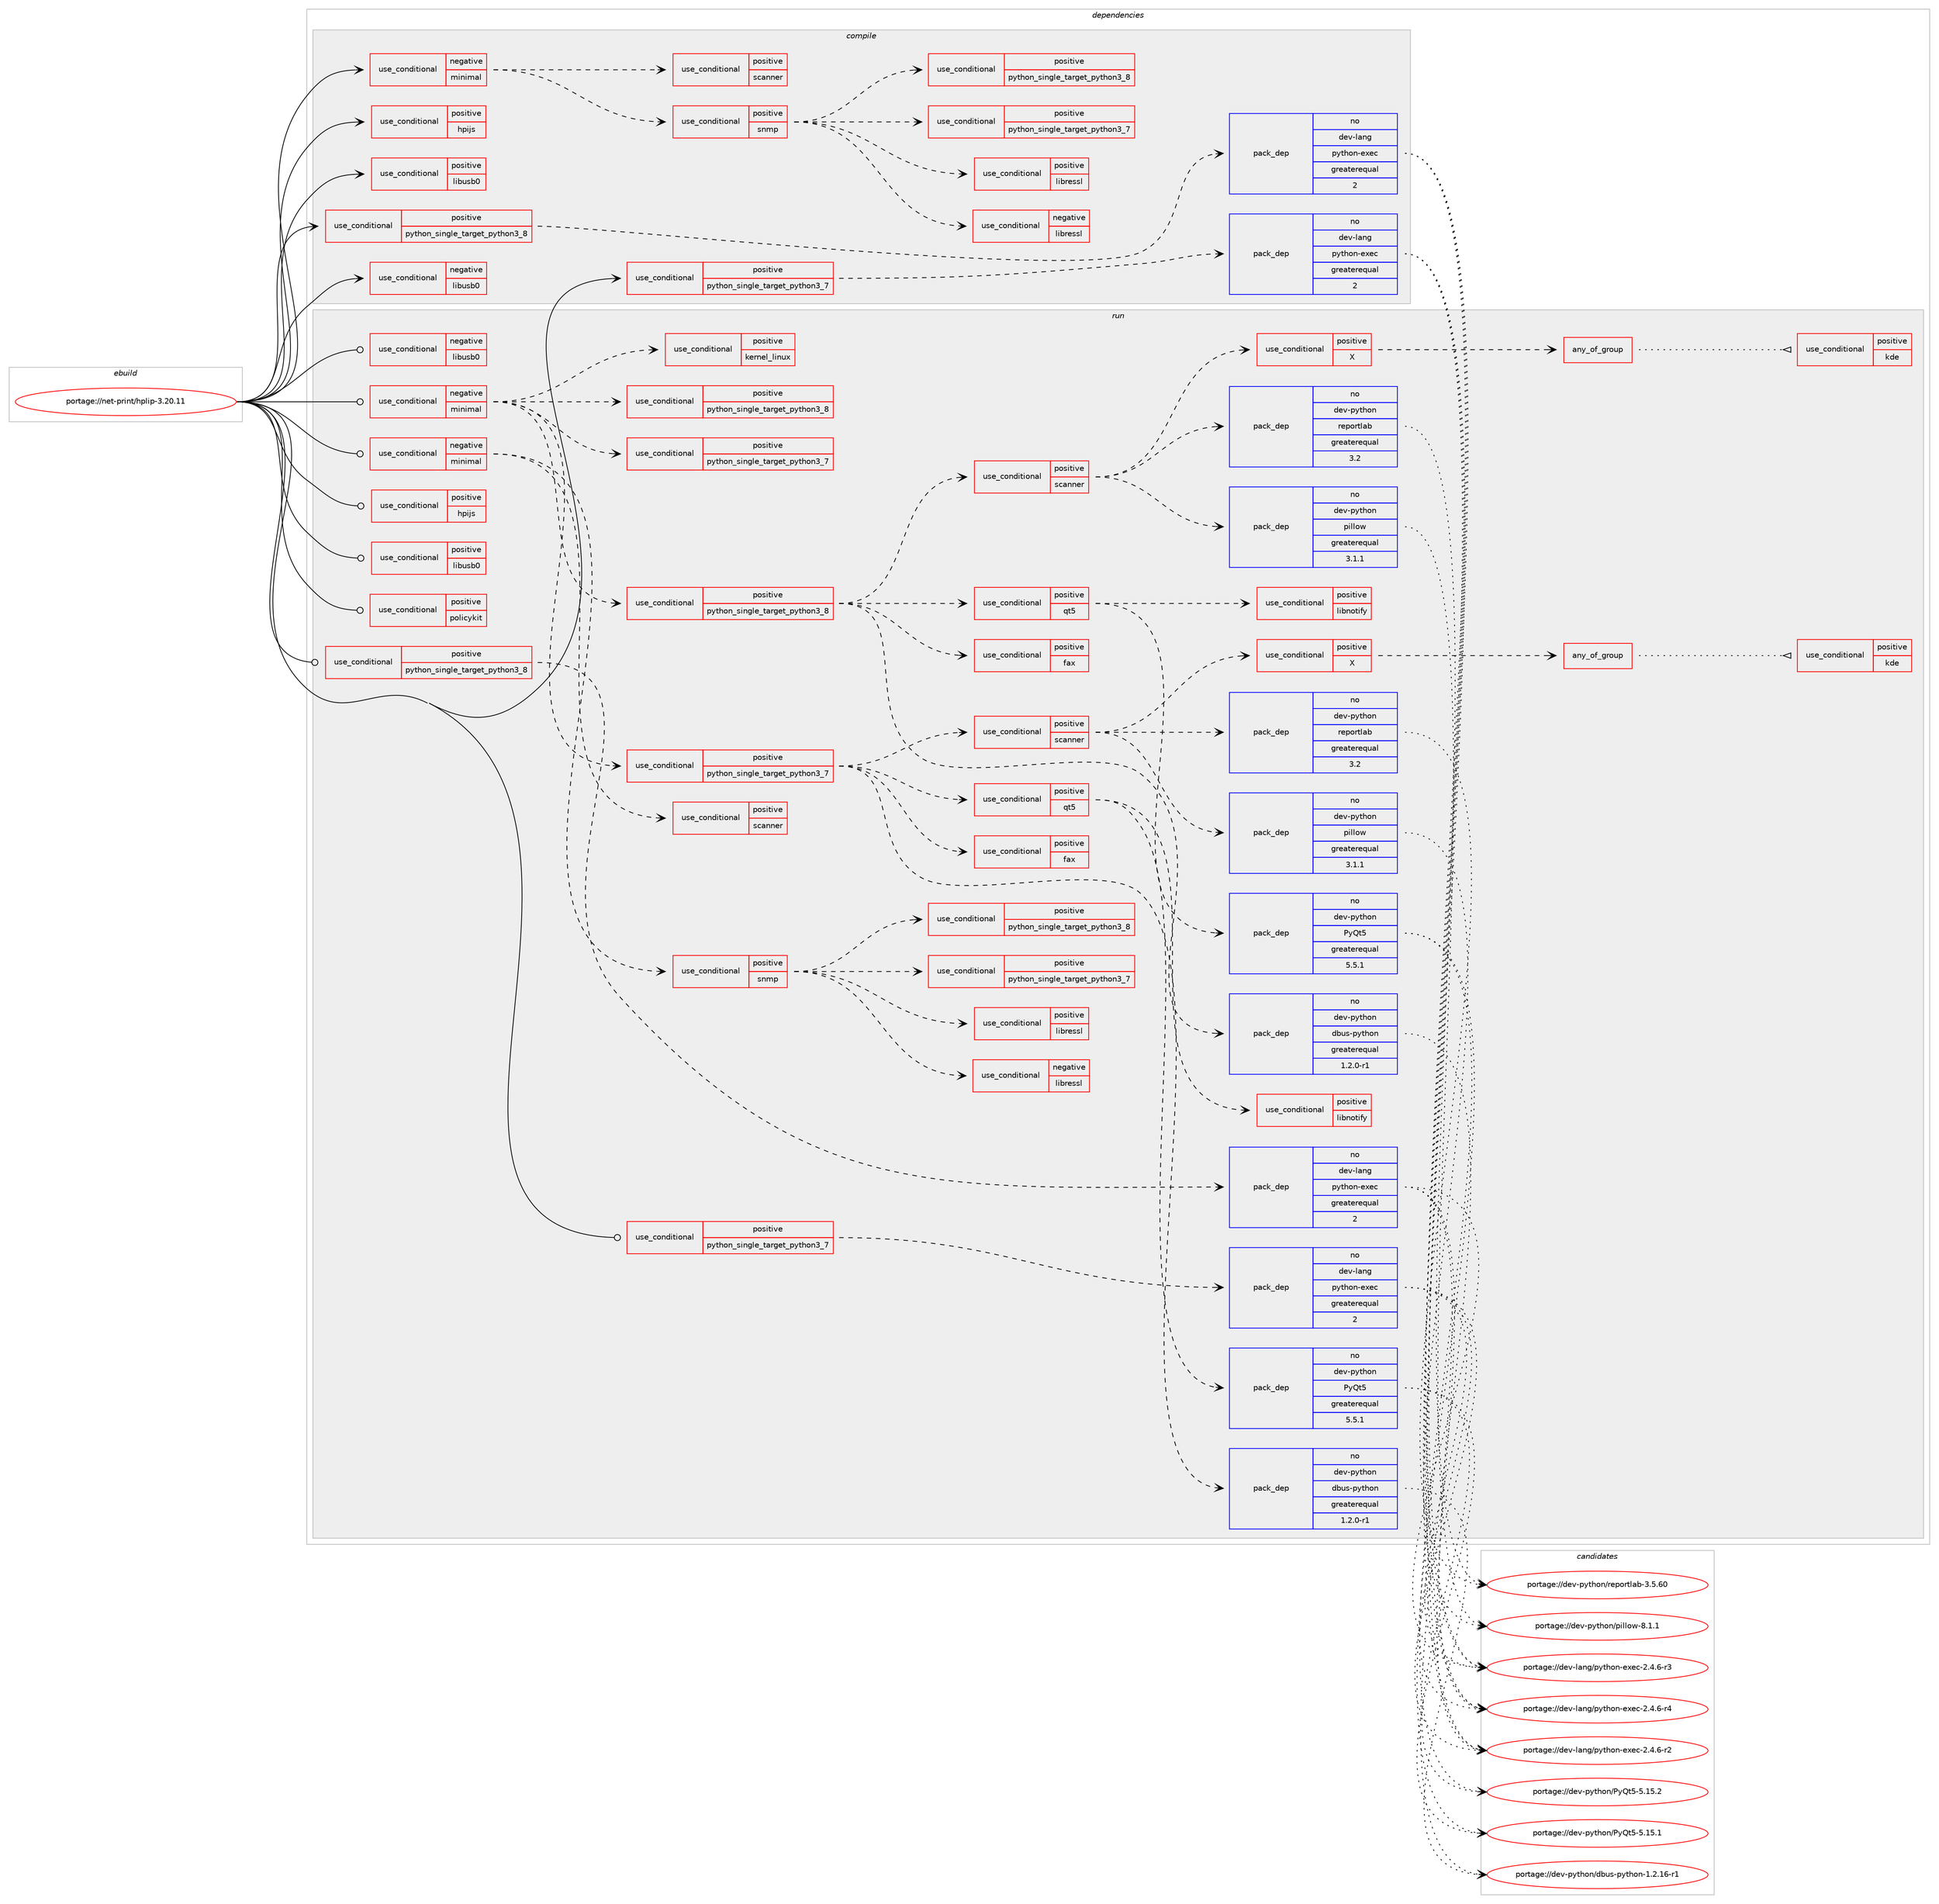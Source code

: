 digraph prolog {

# *************
# Graph options
# *************

newrank=true;
concentrate=true;
compound=true;
graph [rankdir=LR,fontname=Helvetica,fontsize=10,ranksep=1.5];#, ranksep=2.5, nodesep=0.2];
edge  [arrowhead=vee];
node  [fontname=Helvetica,fontsize=10];

# **********
# The ebuild
# **********

subgraph cluster_leftcol {
color=gray;
rank=same;
label=<<i>ebuild</i>>;
id [label="portage://net-print/hplip-3.20.11", color=red, width=4, href="../net-print/hplip-3.20.11.svg"];
}

# ****************
# The dependencies
# ****************

subgraph cluster_midcol {
color=gray;
label=<<i>dependencies</i>>;
subgraph cluster_compile {
fillcolor="#eeeeee";
style=filled;
label=<<i>compile</i>>;
subgraph cond1228 {
dependency1763 [label=<<TABLE BORDER="0" CELLBORDER="1" CELLSPACING="0" CELLPADDING="4"><TR><TD ROWSPAN="3" CELLPADDING="10">use_conditional</TD></TR><TR><TD>negative</TD></TR><TR><TD>libusb0</TD></TR></TABLE>>, shape=none, color=red];
# *** BEGIN UNKNOWN DEPENDENCY TYPE (TODO) ***
# dependency1763 -> package_dependency(portage://net-print/hplip-3.20.11,install,no,virtual,libusb,none,[,,],[slot(1)],[])
# *** END UNKNOWN DEPENDENCY TYPE (TODO) ***

}
id:e -> dependency1763:w [weight=20,style="solid",arrowhead="vee"];
subgraph cond1229 {
dependency1764 [label=<<TABLE BORDER="0" CELLBORDER="1" CELLSPACING="0" CELLPADDING="4"><TR><TD ROWSPAN="3" CELLPADDING="10">use_conditional</TD></TR><TR><TD>negative</TD></TR><TR><TD>minimal</TD></TR></TABLE>>, shape=none, color=red];
subgraph cond1230 {
dependency1765 [label=<<TABLE BORDER="0" CELLBORDER="1" CELLSPACING="0" CELLPADDING="4"><TR><TD ROWSPAN="3" CELLPADDING="10">use_conditional</TD></TR><TR><TD>positive</TD></TR><TR><TD>scanner</TD></TR></TABLE>>, shape=none, color=red];
# *** BEGIN UNKNOWN DEPENDENCY TYPE (TODO) ***
# dependency1765 -> package_dependency(portage://net-print/hplip-3.20.11,install,no,media-gfx,sane-backends,none,[,,],[],[])
# *** END UNKNOWN DEPENDENCY TYPE (TODO) ***

}
dependency1764:e -> dependency1765:w [weight=20,style="dashed",arrowhead="vee"];
subgraph cond1231 {
dependency1766 [label=<<TABLE BORDER="0" CELLBORDER="1" CELLSPACING="0" CELLPADDING="4"><TR><TD ROWSPAN="3" CELLPADDING="10">use_conditional</TD></TR><TR><TD>positive</TD></TR><TR><TD>snmp</TD></TR></TABLE>>, shape=none, color=red];
subgraph cond1232 {
dependency1767 [label=<<TABLE BORDER="0" CELLBORDER="1" CELLSPACING="0" CELLPADDING="4"><TR><TD ROWSPAN="3" CELLPADDING="10">use_conditional</TD></TR><TR><TD>negative</TD></TR><TR><TD>libressl</TD></TR></TABLE>>, shape=none, color=red];
# *** BEGIN UNKNOWN DEPENDENCY TYPE (TODO) ***
# dependency1767 -> package_dependency(portage://net-print/hplip-3.20.11,install,no,dev-libs,openssl,none,[,,],[slot(0),equal],[])
# *** END UNKNOWN DEPENDENCY TYPE (TODO) ***

}
dependency1766:e -> dependency1767:w [weight=20,style="dashed",arrowhead="vee"];
subgraph cond1233 {
dependency1768 [label=<<TABLE BORDER="0" CELLBORDER="1" CELLSPACING="0" CELLPADDING="4"><TR><TD ROWSPAN="3" CELLPADDING="10">use_conditional</TD></TR><TR><TD>positive</TD></TR><TR><TD>libressl</TD></TR></TABLE>>, shape=none, color=red];
# *** BEGIN UNKNOWN DEPENDENCY TYPE (TODO) ***
# dependency1768 -> package_dependency(portage://net-print/hplip-3.20.11,install,no,dev-libs,libressl,none,[,,],any_same_slot,[])
# *** END UNKNOWN DEPENDENCY TYPE (TODO) ***

}
dependency1766:e -> dependency1768:w [weight=20,style="dashed",arrowhead="vee"];
# *** BEGIN UNKNOWN DEPENDENCY TYPE (TODO) ***
# dependency1766 -> package_dependency(portage://net-print/hplip-3.20.11,install,no,net-analyzer,net-snmp,none,[,,],any_same_slot,[])
# *** END UNKNOWN DEPENDENCY TYPE (TODO) ***

subgraph cond1234 {
dependency1769 [label=<<TABLE BORDER="0" CELLBORDER="1" CELLSPACING="0" CELLPADDING="4"><TR><TD ROWSPAN="3" CELLPADDING="10">use_conditional</TD></TR><TR><TD>positive</TD></TR><TR><TD>python_single_target_python3_7</TD></TR></TABLE>>, shape=none, color=red];
# *** BEGIN UNKNOWN DEPENDENCY TYPE (TODO) ***
# dependency1769 -> package_dependency(portage://net-print/hplip-3.20.11,install,no,net-dns,avahi,none,[,,],[],[use(enable(dbus),none),use(enable(python_targets_python3_7),negative)])
# *** END UNKNOWN DEPENDENCY TYPE (TODO) ***

}
dependency1766:e -> dependency1769:w [weight=20,style="dashed",arrowhead="vee"];
subgraph cond1235 {
dependency1770 [label=<<TABLE BORDER="0" CELLBORDER="1" CELLSPACING="0" CELLPADDING="4"><TR><TD ROWSPAN="3" CELLPADDING="10">use_conditional</TD></TR><TR><TD>positive</TD></TR><TR><TD>python_single_target_python3_8</TD></TR></TABLE>>, shape=none, color=red];
# *** BEGIN UNKNOWN DEPENDENCY TYPE (TODO) ***
# dependency1770 -> package_dependency(portage://net-print/hplip-3.20.11,install,no,net-dns,avahi,none,[,,],[],[use(enable(dbus),none),use(enable(python_targets_python3_8),negative)])
# *** END UNKNOWN DEPENDENCY TYPE (TODO) ***

}
dependency1766:e -> dependency1770:w [weight=20,style="dashed",arrowhead="vee"];
}
dependency1764:e -> dependency1766:w [weight=20,style="dashed",arrowhead="vee"];
}
id:e -> dependency1764:w [weight=20,style="solid",arrowhead="vee"];
subgraph cond1236 {
dependency1771 [label=<<TABLE BORDER="0" CELLBORDER="1" CELLSPACING="0" CELLPADDING="4"><TR><TD ROWSPAN="3" CELLPADDING="10">use_conditional</TD></TR><TR><TD>positive</TD></TR><TR><TD>hpijs</TD></TR></TABLE>>, shape=none, color=red];
# *** BEGIN UNKNOWN DEPENDENCY TYPE (TODO) ***
# dependency1771 -> package_dependency(portage://net-print/hplip-3.20.11,install,no,net-print,cups-filters,none,[,,],[],[use(enable(foomatic),none)])
# *** END UNKNOWN DEPENDENCY TYPE (TODO) ***

}
id:e -> dependency1771:w [weight=20,style="solid",arrowhead="vee"];
subgraph cond1237 {
dependency1772 [label=<<TABLE BORDER="0" CELLBORDER="1" CELLSPACING="0" CELLPADDING="4"><TR><TD ROWSPAN="3" CELLPADDING="10">use_conditional</TD></TR><TR><TD>positive</TD></TR><TR><TD>libusb0</TD></TR></TABLE>>, shape=none, color=red];
# *** BEGIN UNKNOWN DEPENDENCY TYPE (TODO) ***
# dependency1772 -> package_dependency(portage://net-print/hplip-3.20.11,install,no,virtual,libusb,none,[,,],[slot(0)],[])
# *** END UNKNOWN DEPENDENCY TYPE (TODO) ***

}
id:e -> dependency1772:w [weight=20,style="solid",arrowhead="vee"];
subgraph cond1238 {
dependency1773 [label=<<TABLE BORDER="0" CELLBORDER="1" CELLSPACING="0" CELLPADDING="4"><TR><TD ROWSPAN="3" CELLPADDING="10">use_conditional</TD></TR><TR><TD>positive</TD></TR><TR><TD>python_single_target_python3_7</TD></TR></TABLE>>, shape=none, color=red];
# *** BEGIN UNKNOWN DEPENDENCY TYPE (TODO) ***
# dependency1773 -> package_dependency(portage://net-print/hplip-3.20.11,install,no,dev-lang,python,none,[,,],[slot(3.7)],[use(enable(threads),positive),use(enable(xml),none)])
# *** END UNKNOWN DEPENDENCY TYPE (TODO) ***

subgraph pack505 {
dependency1774 [label=<<TABLE BORDER="0" CELLBORDER="1" CELLSPACING="0" CELLPADDING="4" WIDTH="220"><TR><TD ROWSPAN="6" CELLPADDING="30">pack_dep</TD></TR><TR><TD WIDTH="110">no</TD></TR><TR><TD>dev-lang</TD></TR><TR><TD>python-exec</TD></TR><TR><TD>greaterequal</TD></TR><TR><TD>2</TD></TR></TABLE>>, shape=none, color=blue];
}
dependency1773:e -> dependency1774:w [weight=20,style="dashed",arrowhead="vee"];
}
id:e -> dependency1773:w [weight=20,style="solid",arrowhead="vee"];
subgraph cond1239 {
dependency1775 [label=<<TABLE BORDER="0" CELLBORDER="1" CELLSPACING="0" CELLPADDING="4"><TR><TD ROWSPAN="3" CELLPADDING="10">use_conditional</TD></TR><TR><TD>positive</TD></TR><TR><TD>python_single_target_python3_8</TD></TR></TABLE>>, shape=none, color=red];
# *** BEGIN UNKNOWN DEPENDENCY TYPE (TODO) ***
# dependency1775 -> package_dependency(portage://net-print/hplip-3.20.11,install,no,dev-lang,python,none,[,,],[slot(3.8)],[use(enable(threads),positive),use(enable(xml),none)])
# *** END UNKNOWN DEPENDENCY TYPE (TODO) ***

subgraph pack506 {
dependency1776 [label=<<TABLE BORDER="0" CELLBORDER="1" CELLSPACING="0" CELLPADDING="4" WIDTH="220"><TR><TD ROWSPAN="6" CELLPADDING="30">pack_dep</TD></TR><TR><TD WIDTH="110">no</TD></TR><TR><TD>dev-lang</TD></TR><TR><TD>python-exec</TD></TR><TR><TD>greaterequal</TD></TR><TR><TD>2</TD></TR></TABLE>>, shape=none, color=blue];
}
dependency1775:e -> dependency1776:w [weight=20,style="dashed",arrowhead="vee"];
}
id:e -> dependency1775:w [weight=20,style="solid",arrowhead="vee"];
# *** BEGIN UNKNOWN DEPENDENCY TYPE (TODO) ***
# id -> package_dependency(portage://net-print/hplip-3.20.11,install,no,net-print,cups,none,[,,],[],[])
# *** END UNKNOWN DEPENDENCY TYPE (TODO) ***

# *** BEGIN UNKNOWN DEPENDENCY TYPE (TODO) ***
# id -> package_dependency(portage://net-print/hplip-3.20.11,install,no,sys-apps,dbus,none,[,,],[],[])
# *** END UNKNOWN DEPENDENCY TYPE (TODO) ***

# *** BEGIN UNKNOWN DEPENDENCY TYPE (TODO) ***
# id -> package_dependency(portage://net-print/hplip-3.20.11,install,no,virtual,jpeg,none,[,,],[slot(0)],[])
# *** END UNKNOWN DEPENDENCY TYPE (TODO) ***

}
subgraph cluster_compileandrun {
fillcolor="#eeeeee";
style=filled;
label=<<i>compile and run</i>>;
}
subgraph cluster_run {
fillcolor="#eeeeee";
style=filled;
label=<<i>run</i>>;
subgraph cond1240 {
dependency1777 [label=<<TABLE BORDER="0" CELLBORDER="1" CELLSPACING="0" CELLPADDING="4"><TR><TD ROWSPAN="3" CELLPADDING="10">use_conditional</TD></TR><TR><TD>negative</TD></TR><TR><TD>libusb0</TD></TR></TABLE>>, shape=none, color=red];
# *** BEGIN UNKNOWN DEPENDENCY TYPE (TODO) ***
# dependency1777 -> package_dependency(portage://net-print/hplip-3.20.11,run,no,virtual,libusb,none,[,,],[slot(1)],[])
# *** END UNKNOWN DEPENDENCY TYPE (TODO) ***

}
id:e -> dependency1777:w [weight=20,style="solid",arrowhead="odot"];
subgraph cond1241 {
dependency1778 [label=<<TABLE BORDER="0" CELLBORDER="1" CELLSPACING="0" CELLPADDING="4"><TR><TD ROWSPAN="3" CELLPADDING="10">use_conditional</TD></TR><TR><TD>negative</TD></TR><TR><TD>minimal</TD></TR></TABLE>>, shape=none, color=red];
subgraph cond1242 {
dependency1779 [label=<<TABLE BORDER="0" CELLBORDER="1" CELLSPACING="0" CELLPADDING="4"><TR><TD ROWSPAN="3" CELLPADDING="10">use_conditional</TD></TR><TR><TD>positive</TD></TR><TR><TD>python_single_target_python3_7</TD></TR></TABLE>>, shape=none, color=red];
# *** BEGIN UNKNOWN DEPENDENCY TYPE (TODO) ***
# dependency1779 -> package_dependency(portage://net-print/hplip-3.20.11,run,no,dev-python,pygobject,none,[,,],[slot(3)],[use(enable(python_targets_python3_7),negative)])
# *** END UNKNOWN DEPENDENCY TYPE (TODO) ***

}
dependency1778:e -> dependency1779:w [weight=20,style="dashed",arrowhead="vee"];
subgraph cond1243 {
dependency1780 [label=<<TABLE BORDER="0" CELLBORDER="1" CELLSPACING="0" CELLPADDING="4"><TR><TD ROWSPAN="3" CELLPADDING="10">use_conditional</TD></TR><TR><TD>positive</TD></TR><TR><TD>python_single_target_python3_8</TD></TR></TABLE>>, shape=none, color=red];
# *** BEGIN UNKNOWN DEPENDENCY TYPE (TODO) ***
# dependency1780 -> package_dependency(portage://net-print/hplip-3.20.11,run,no,dev-python,pygobject,none,[,,],[slot(3)],[use(enable(python_targets_python3_8),negative)])
# *** END UNKNOWN DEPENDENCY TYPE (TODO) ***

}
dependency1778:e -> dependency1780:w [weight=20,style="dashed",arrowhead="vee"];
subgraph cond1244 {
dependency1781 [label=<<TABLE BORDER="0" CELLBORDER="1" CELLSPACING="0" CELLPADDING="4"><TR><TD ROWSPAN="3" CELLPADDING="10">use_conditional</TD></TR><TR><TD>positive</TD></TR><TR><TD>kernel_linux</TD></TR></TABLE>>, shape=none, color=red];
# *** BEGIN UNKNOWN DEPENDENCY TYPE (TODO) ***
# dependency1781 -> package_dependency(portage://net-print/hplip-3.20.11,run,no,virtual,udev,none,[,,],[],[])
# *** END UNKNOWN DEPENDENCY TYPE (TODO) ***

}
dependency1778:e -> dependency1781:w [weight=20,style="dashed",arrowhead="vee"];
subgraph cond1245 {
dependency1782 [label=<<TABLE BORDER="0" CELLBORDER="1" CELLSPACING="0" CELLPADDING="4"><TR><TD ROWSPAN="3" CELLPADDING="10">use_conditional</TD></TR><TR><TD>positive</TD></TR><TR><TD>python_single_target_python3_7</TD></TR></TABLE>>, shape=none, color=red];
subgraph pack507 {
dependency1783 [label=<<TABLE BORDER="0" CELLBORDER="1" CELLSPACING="0" CELLPADDING="4" WIDTH="220"><TR><TD ROWSPAN="6" CELLPADDING="30">pack_dep</TD></TR><TR><TD WIDTH="110">no</TD></TR><TR><TD>dev-python</TD></TR><TR><TD>dbus-python</TD></TR><TR><TD>greaterequal</TD></TR><TR><TD>1.2.0-r1</TD></TR></TABLE>>, shape=none, color=blue];
}
dependency1782:e -> dependency1783:w [weight=20,style="dashed",arrowhead="vee"];
# *** BEGIN UNKNOWN DEPENDENCY TYPE (TODO) ***
# dependency1782 -> package_dependency(portage://net-print/hplip-3.20.11,run,no,dev-python,distro,none,[,,],[],[use(enable(python_targets_python3_7),negative)])
# *** END UNKNOWN DEPENDENCY TYPE (TODO) ***

subgraph cond1246 {
dependency1784 [label=<<TABLE BORDER="0" CELLBORDER="1" CELLSPACING="0" CELLPADDING="4"><TR><TD ROWSPAN="3" CELLPADDING="10">use_conditional</TD></TR><TR><TD>positive</TD></TR><TR><TD>fax</TD></TR></TABLE>>, shape=none, color=red];
# *** BEGIN UNKNOWN DEPENDENCY TYPE (TODO) ***
# dependency1784 -> package_dependency(portage://net-print/hplip-3.20.11,run,no,dev-python,reportlab,none,[,,],[],[use(enable(python_targets_python3_7),negative)])
# *** END UNKNOWN DEPENDENCY TYPE (TODO) ***

}
dependency1782:e -> dependency1784:w [weight=20,style="dashed",arrowhead="vee"];
subgraph cond1247 {
dependency1785 [label=<<TABLE BORDER="0" CELLBORDER="1" CELLSPACING="0" CELLPADDING="4"><TR><TD ROWSPAN="3" CELLPADDING="10">use_conditional</TD></TR><TR><TD>positive</TD></TR><TR><TD>qt5</TD></TR></TABLE>>, shape=none, color=red];
subgraph pack508 {
dependency1786 [label=<<TABLE BORDER="0" CELLBORDER="1" CELLSPACING="0" CELLPADDING="4" WIDTH="220"><TR><TD ROWSPAN="6" CELLPADDING="30">pack_dep</TD></TR><TR><TD WIDTH="110">no</TD></TR><TR><TD>dev-python</TD></TR><TR><TD>PyQt5</TD></TR><TR><TD>greaterequal</TD></TR><TR><TD>5.5.1</TD></TR></TABLE>>, shape=none, color=blue];
}
dependency1785:e -> dependency1786:w [weight=20,style="dashed",arrowhead="vee"];
subgraph cond1248 {
dependency1787 [label=<<TABLE BORDER="0" CELLBORDER="1" CELLSPACING="0" CELLPADDING="4"><TR><TD ROWSPAN="3" CELLPADDING="10">use_conditional</TD></TR><TR><TD>positive</TD></TR><TR><TD>libnotify</TD></TR></TABLE>>, shape=none, color=red];
# *** BEGIN UNKNOWN DEPENDENCY TYPE (TODO) ***
# dependency1787 -> package_dependency(portage://net-print/hplip-3.20.11,run,no,dev-python,notify2,none,[,,],[],[use(enable(python_targets_python3_7),negative)])
# *** END UNKNOWN DEPENDENCY TYPE (TODO) ***

}
dependency1785:e -> dependency1787:w [weight=20,style="dashed",arrowhead="vee"];
}
dependency1782:e -> dependency1785:w [weight=20,style="dashed",arrowhead="vee"];
subgraph cond1249 {
dependency1788 [label=<<TABLE BORDER="0" CELLBORDER="1" CELLSPACING="0" CELLPADDING="4"><TR><TD ROWSPAN="3" CELLPADDING="10">use_conditional</TD></TR><TR><TD>positive</TD></TR><TR><TD>scanner</TD></TR></TABLE>>, shape=none, color=red];
subgraph pack509 {
dependency1789 [label=<<TABLE BORDER="0" CELLBORDER="1" CELLSPACING="0" CELLPADDING="4" WIDTH="220"><TR><TD ROWSPAN="6" CELLPADDING="30">pack_dep</TD></TR><TR><TD WIDTH="110">no</TD></TR><TR><TD>dev-python</TD></TR><TR><TD>reportlab</TD></TR><TR><TD>greaterequal</TD></TR><TR><TD>3.2</TD></TR></TABLE>>, shape=none, color=blue];
}
dependency1788:e -> dependency1789:w [weight=20,style="dashed",arrowhead="vee"];
subgraph pack510 {
dependency1790 [label=<<TABLE BORDER="0" CELLBORDER="1" CELLSPACING="0" CELLPADDING="4" WIDTH="220"><TR><TD ROWSPAN="6" CELLPADDING="30">pack_dep</TD></TR><TR><TD WIDTH="110">no</TD></TR><TR><TD>dev-python</TD></TR><TR><TD>pillow</TD></TR><TR><TD>greaterequal</TD></TR><TR><TD>3.1.1</TD></TR></TABLE>>, shape=none, color=blue];
}
dependency1788:e -> dependency1790:w [weight=20,style="dashed",arrowhead="vee"];
subgraph cond1250 {
dependency1791 [label=<<TABLE BORDER="0" CELLBORDER="1" CELLSPACING="0" CELLPADDING="4"><TR><TD ROWSPAN="3" CELLPADDING="10">use_conditional</TD></TR><TR><TD>positive</TD></TR><TR><TD>X</TD></TR></TABLE>>, shape=none, color=red];
subgraph any30 {
dependency1792 [label=<<TABLE BORDER="0" CELLBORDER="1" CELLSPACING="0" CELLPADDING="4"><TR><TD CELLPADDING="10">any_of_group</TD></TR></TABLE>>, shape=none, color=red];subgraph cond1251 {
dependency1793 [label=<<TABLE BORDER="0" CELLBORDER="1" CELLSPACING="0" CELLPADDING="4"><TR><TD ROWSPAN="3" CELLPADDING="10">use_conditional</TD></TR><TR><TD>positive</TD></TR><TR><TD>kde</TD></TR></TABLE>>, shape=none, color=red];
# *** BEGIN UNKNOWN DEPENDENCY TYPE (TODO) ***
# dependency1793 -> package_dependency(portage://net-print/hplip-3.20.11,run,no,kde-misc,skanlite,none,[,,],[],[])
# *** END UNKNOWN DEPENDENCY TYPE (TODO) ***

}
dependency1792:e -> dependency1793:w [weight=20,style="dotted",arrowhead="oinv"];
# *** BEGIN UNKNOWN DEPENDENCY TYPE (TODO) ***
# dependency1792 -> package_dependency(portage://net-print/hplip-3.20.11,run,no,media-gfx,xsane,none,[,,],[],[])
# *** END UNKNOWN DEPENDENCY TYPE (TODO) ***

# *** BEGIN UNKNOWN DEPENDENCY TYPE (TODO) ***
# dependency1792 -> package_dependency(portage://net-print/hplip-3.20.11,run,no,media-gfx,sane-frontends,none,[,,],[],[])
# *** END UNKNOWN DEPENDENCY TYPE (TODO) ***

}
dependency1791:e -> dependency1792:w [weight=20,style="dashed",arrowhead="vee"];
}
dependency1788:e -> dependency1791:w [weight=20,style="dashed",arrowhead="vee"];
}
dependency1782:e -> dependency1788:w [weight=20,style="dashed",arrowhead="vee"];
}
dependency1778:e -> dependency1782:w [weight=20,style="dashed",arrowhead="vee"];
subgraph cond1252 {
dependency1794 [label=<<TABLE BORDER="0" CELLBORDER="1" CELLSPACING="0" CELLPADDING="4"><TR><TD ROWSPAN="3" CELLPADDING="10">use_conditional</TD></TR><TR><TD>positive</TD></TR><TR><TD>python_single_target_python3_8</TD></TR></TABLE>>, shape=none, color=red];
subgraph pack511 {
dependency1795 [label=<<TABLE BORDER="0" CELLBORDER="1" CELLSPACING="0" CELLPADDING="4" WIDTH="220"><TR><TD ROWSPAN="6" CELLPADDING="30">pack_dep</TD></TR><TR><TD WIDTH="110">no</TD></TR><TR><TD>dev-python</TD></TR><TR><TD>dbus-python</TD></TR><TR><TD>greaterequal</TD></TR><TR><TD>1.2.0-r1</TD></TR></TABLE>>, shape=none, color=blue];
}
dependency1794:e -> dependency1795:w [weight=20,style="dashed",arrowhead="vee"];
# *** BEGIN UNKNOWN DEPENDENCY TYPE (TODO) ***
# dependency1794 -> package_dependency(portage://net-print/hplip-3.20.11,run,no,dev-python,distro,none,[,,],[],[use(enable(python_targets_python3_8),negative)])
# *** END UNKNOWN DEPENDENCY TYPE (TODO) ***

subgraph cond1253 {
dependency1796 [label=<<TABLE BORDER="0" CELLBORDER="1" CELLSPACING="0" CELLPADDING="4"><TR><TD ROWSPAN="3" CELLPADDING="10">use_conditional</TD></TR><TR><TD>positive</TD></TR><TR><TD>fax</TD></TR></TABLE>>, shape=none, color=red];
# *** BEGIN UNKNOWN DEPENDENCY TYPE (TODO) ***
# dependency1796 -> package_dependency(portage://net-print/hplip-3.20.11,run,no,dev-python,reportlab,none,[,,],[],[use(enable(python_targets_python3_8),negative)])
# *** END UNKNOWN DEPENDENCY TYPE (TODO) ***

}
dependency1794:e -> dependency1796:w [weight=20,style="dashed",arrowhead="vee"];
subgraph cond1254 {
dependency1797 [label=<<TABLE BORDER="0" CELLBORDER="1" CELLSPACING="0" CELLPADDING="4"><TR><TD ROWSPAN="3" CELLPADDING="10">use_conditional</TD></TR><TR><TD>positive</TD></TR><TR><TD>qt5</TD></TR></TABLE>>, shape=none, color=red];
subgraph pack512 {
dependency1798 [label=<<TABLE BORDER="0" CELLBORDER="1" CELLSPACING="0" CELLPADDING="4" WIDTH="220"><TR><TD ROWSPAN="6" CELLPADDING="30">pack_dep</TD></TR><TR><TD WIDTH="110">no</TD></TR><TR><TD>dev-python</TD></TR><TR><TD>PyQt5</TD></TR><TR><TD>greaterequal</TD></TR><TR><TD>5.5.1</TD></TR></TABLE>>, shape=none, color=blue];
}
dependency1797:e -> dependency1798:w [weight=20,style="dashed",arrowhead="vee"];
subgraph cond1255 {
dependency1799 [label=<<TABLE BORDER="0" CELLBORDER="1" CELLSPACING="0" CELLPADDING="4"><TR><TD ROWSPAN="3" CELLPADDING="10">use_conditional</TD></TR><TR><TD>positive</TD></TR><TR><TD>libnotify</TD></TR></TABLE>>, shape=none, color=red];
# *** BEGIN UNKNOWN DEPENDENCY TYPE (TODO) ***
# dependency1799 -> package_dependency(portage://net-print/hplip-3.20.11,run,no,dev-python,notify2,none,[,,],[],[use(enable(python_targets_python3_8),negative)])
# *** END UNKNOWN DEPENDENCY TYPE (TODO) ***

}
dependency1797:e -> dependency1799:w [weight=20,style="dashed",arrowhead="vee"];
}
dependency1794:e -> dependency1797:w [weight=20,style="dashed",arrowhead="vee"];
subgraph cond1256 {
dependency1800 [label=<<TABLE BORDER="0" CELLBORDER="1" CELLSPACING="0" CELLPADDING="4"><TR><TD ROWSPAN="3" CELLPADDING="10">use_conditional</TD></TR><TR><TD>positive</TD></TR><TR><TD>scanner</TD></TR></TABLE>>, shape=none, color=red];
subgraph pack513 {
dependency1801 [label=<<TABLE BORDER="0" CELLBORDER="1" CELLSPACING="0" CELLPADDING="4" WIDTH="220"><TR><TD ROWSPAN="6" CELLPADDING="30">pack_dep</TD></TR><TR><TD WIDTH="110">no</TD></TR><TR><TD>dev-python</TD></TR><TR><TD>reportlab</TD></TR><TR><TD>greaterequal</TD></TR><TR><TD>3.2</TD></TR></TABLE>>, shape=none, color=blue];
}
dependency1800:e -> dependency1801:w [weight=20,style="dashed",arrowhead="vee"];
subgraph pack514 {
dependency1802 [label=<<TABLE BORDER="0" CELLBORDER="1" CELLSPACING="0" CELLPADDING="4" WIDTH="220"><TR><TD ROWSPAN="6" CELLPADDING="30">pack_dep</TD></TR><TR><TD WIDTH="110">no</TD></TR><TR><TD>dev-python</TD></TR><TR><TD>pillow</TD></TR><TR><TD>greaterequal</TD></TR><TR><TD>3.1.1</TD></TR></TABLE>>, shape=none, color=blue];
}
dependency1800:e -> dependency1802:w [weight=20,style="dashed",arrowhead="vee"];
subgraph cond1257 {
dependency1803 [label=<<TABLE BORDER="0" CELLBORDER="1" CELLSPACING="0" CELLPADDING="4"><TR><TD ROWSPAN="3" CELLPADDING="10">use_conditional</TD></TR><TR><TD>positive</TD></TR><TR><TD>X</TD></TR></TABLE>>, shape=none, color=red];
subgraph any31 {
dependency1804 [label=<<TABLE BORDER="0" CELLBORDER="1" CELLSPACING="0" CELLPADDING="4"><TR><TD CELLPADDING="10">any_of_group</TD></TR></TABLE>>, shape=none, color=red];subgraph cond1258 {
dependency1805 [label=<<TABLE BORDER="0" CELLBORDER="1" CELLSPACING="0" CELLPADDING="4"><TR><TD ROWSPAN="3" CELLPADDING="10">use_conditional</TD></TR><TR><TD>positive</TD></TR><TR><TD>kde</TD></TR></TABLE>>, shape=none, color=red];
# *** BEGIN UNKNOWN DEPENDENCY TYPE (TODO) ***
# dependency1805 -> package_dependency(portage://net-print/hplip-3.20.11,run,no,kde-misc,skanlite,none,[,,],[],[])
# *** END UNKNOWN DEPENDENCY TYPE (TODO) ***

}
dependency1804:e -> dependency1805:w [weight=20,style="dotted",arrowhead="oinv"];
# *** BEGIN UNKNOWN DEPENDENCY TYPE (TODO) ***
# dependency1804 -> package_dependency(portage://net-print/hplip-3.20.11,run,no,media-gfx,xsane,none,[,,],[],[])
# *** END UNKNOWN DEPENDENCY TYPE (TODO) ***

# *** BEGIN UNKNOWN DEPENDENCY TYPE (TODO) ***
# dependency1804 -> package_dependency(portage://net-print/hplip-3.20.11,run,no,media-gfx,sane-frontends,none,[,,],[],[])
# *** END UNKNOWN DEPENDENCY TYPE (TODO) ***

}
dependency1803:e -> dependency1804:w [weight=20,style="dashed",arrowhead="vee"];
}
dependency1800:e -> dependency1803:w [weight=20,style="dashed",arrowhead="vee"];
}
dependency1794:e -> dependency1800:w [weight=20,style="dashed",arrowhead="vee"];
}
dependency1778:e -> dependency1794:w [weight=20,style="dashed",arrowhead="vee"];
}
id:e -> dependency1778:w [weight=20,style="solid",arrowhead="odot"];
subgraph cond1259 {
dependency1806 [label=<<TABLE BORDER="0" CELLBORDER="1" CELLSPACING="0" CELLPADDING="4"><TR><TD ROWSPAN="3" CELLPADDING="10">use_conditional</TD></TR><TR><TD>negative</TD></TR><TR><TD>minimal</TD></TR></TABLE>>, shape=none, color=red];
subgraph cond1260 {
dependency1807 [label=<<TABLE BORDER="0" CELLBORDER="1" CELLSPACING="0" CELLPADDING="4"><TR><TD ROWSPAN="3" CELLPADDING="10">use_conditional</TD></TR><TR><TD>positive</TD></TR><TR><TD>scanner</TD></TR></TABLE>>, shape=none, color=red];
# *** BEGIN UNKNOWN DEPENDENCY TYPE (TODO) ***
# dependency1807 -> package_dependency(portage://net-print/hplip-3.20.11,run,no,media-gfx,sane-backends,none,[,,],[],[])
# *** END UNKNOWN DEPENDENCY TYPE (TODO) ***

}
dependency1806:e -> dependency1807:w [weight=20,style="dashed",arrowhead="vee"];
subgraph cond1261 {
dependency1808 [label=<<TABLE BORDER="0" CELLBORDER="1" CELLSPACING="0" CELLPADDING="4"><TR><TD ROWSPAN="3" CELLPADDING="10">use_conditional</TD></TR><TR><TD>positive</TD></TR><TR><TD>snmp</TD></TR></TABLE>>, shape=none, color=red];
subgraph cond1262 {
dependency1809 [label=<<TABLE BORDER="0" CELLBORDER="1" CELLSPACING="0" CELLPADDING="4"><TR><TD ROWSPAN="3" CELLPADDING="10">use_conditional</TD></TR><TR><TD>negative</TD></TR><TR><TD>libressl</TD></TR></TABLE>>, shape=none, color=red];
# *** BEGIN UNKNOWN DEPENDENCY TYPE (TODO) ***
# dependency1809 -> package_dependency(portage://net-print/hplip-3.20.11,run,no,dev-libs,openssl,none,[,,],[slot(0),equal],[])
# *** END UNKNOWN DEPENDENCY TYPE (TODO) ***

}
dependency1808:e -> dependency1809:w [weight=20,style="dashed",arrowhead="vee"];
subgraph cond1263 {
dependency1810 [label=<<TABLE BORDER="0" CELLBORDER="1" CELLSPACING="0" CELLPADDING="4"><TR><TD ROWSPAN="3" CELLPADDING="10">use_conditional</TD></TR><TR><TD>positive</TD></TR><TR><TD>libressl</TD></TR></TABLE>>, shape=none, color=red];
# *** BEGIN UNKNOWN DEPENDENCY TYPE (TODO) ***
# dependency1810 -> package_dependency(portage://net-print/hplip-3.20.11,run,no,dev-libs,libressl,none,[,,],any_same_slot,[])
# *** END UNKNOWN DEPENDENCY TYPE (TODO) ***

}
dependency1808:e -> dependency1810:w [weight=20,style="dashed",arrowhead="vee"];
# *** BEGIN UNKNOWN DEPENDENCY TYPE (TODO) ***
# dependency1808 -> package_dependency(portage://net-print/hplip-3.20.11,run,no,net-analyzer,net-snmp,none,[,,],any_same_slot,[])
# *** END UNKNOWN DEPENDENCY TYPE (TODO) ***

subgraph cond1264 {
dependency1811 [label=<<TABLE BORDER="0" CELLBORDER="1" CELLSPACING="0" CELLPADDING="4"><TR><TD ROWSPAN="3" CELLPADDING="10">use_conditional</TD></TR><TR><TD>positive</TD></TR><TR><TD>python_single_target_python3_7</TD></TR></TABLE>>, shape=none, color=red];
# *** BEGIN UNKNOWN DEPENDENCY TYPE (TODO) ***
# dependency1811 -> package_dependency(portage://net-print/hplip-3.20.11,run,no,net-dns,avahi,none,[,,],[],[use(enable(dbus),none),use(enable(python_targets_python3_7),negative)])
# *** END UNKNOWN DEPENDENCY TYPE (TODO) ***

}
dependency1808:e -> dependency1811:w [weight=20,style="dashed",arrowhead="vee"];
subgraph cond1265 {
dependency1812 [label=<<TABLE BORDER="0" CELLBORDER="1" CELLSPACING="0" CELLPADDING="4"><TR><TD ROWSPAN="3" CELLPADDING="10">use_conditional</TD></TR><TR><TD>positive</TD></TR><TR><TD>python_single_target_python3_8</TD></TR></TABLE>>, shape=none, color=red];
# *** BEGIN UNKNOWN DEPENDENCY TYPE (TODO) ***
# dependency1812 -> package_dependency(portage://net-print/hplip-3.20.11,run,no,net-dns,avahi,none,[,,],[],[use(enable(dbus),none),use(enable(python_targets_python3_8),negative)])
# *** END UNKNOWN DEPENDENCY TYPE (TODO) ***

}
dependency1808:e -> dependency1812:w [weight=20,style="dashed",arrowhead="vee"];
}
dependency1806:e -> dependency1808:w [weight=20,style="dashed",arrowhead="vee"];
}
id:e -> dependency1806:w [weight=20,style="solid",arrowhead="odot"];
subgraph cond1266 {
dependency1813 [label=<<TABLE BORDER="0" CELLBORDER="1" CELLSPACING="0" CELLPADDING="4"><TR><TD ROWSPAN="3" CELLPADDING="10">use_conditional</TD></TR><TR><TD>positive</TD></TR><TR><TD>hpijs</TD></TR></TABLE>>, shape=none, color=red];
# *** BEGIN UNKNOWN DEPENDENCY TYPE (TODO) ***
# dependency1813 -> package_dependency(portage://net-print/hplip-3.20.11,run,no,net-print,cups-filters,none,[,,],[],[use(enable(foomatic),none)])
# *** END UNKNOWN DEPENDENCY TYPE (TODO) ***

}
id:e -> dependency1813:w [weight=20,style="solid",arrowhead="odot"];
subgraph cond1267 {
dependency1814 [label=<<TABLE BORDER="0" CELLBORDER="1" CELLSPACING="0" CELLPADDING="4"><TR><TD ROWSPAN="3" CELLPADDING="10">use_conditional</TD></TR><TR><TD>positive</TD></TR><TR><TD>libusb0</TD></TR></TABLE>>, shape=none, color=red];
# *** BEGIN UNKNOWN DEPENDENCY TYPE (TODO) ***
# dependency1814 -> package_dependency(portage://net-print/hplip-3.20.11,run,no,virtual,libusb,none,[,,],[slot(0)],[])
# *** END UNKNOWN DEPENDENCY TYPE (TODO) ***

}
id:e -> dependency1814:w [weight=20,style="solid",arrowhead="odot"];
subgraph cond1268 {
dependency1815 [label=<<TABLE BORDER="0" CELLBORDER="1" CELLSPACING="0" CELLPADDING="4"><TR><TD ROWSPAN="3" CELLPADDING="10">use_conditional</TD></TR><TR><TD>positive</TD></TR><TR><TD>policykit</TD></TR></TABLE>>, shape=none, color=red];
# *** BEGIN UNKNOWN DEPENDENCY TYPE (TODO) ***
# dependency1815 -> package_dependency(portage://net-print/hplip-3.20.11,run,no,sys-auth,polkit,none,[,,],[],[])
# *** END UNKNOWN DEPENDENCY TYPE (TODO) ***

}
id:e -> dependency1815:w [weight=20,style="solid",arrowhead="odot"];
subgraph cond1269 {
dependency1816 [label=<<TABLE BORDER="0" CELLBORDER="1" CELLSPACING="0" CELLPADDING="4"><TR><TD ROWSPAN="3" CELLPADDING="10">use_conditional</TD></TR><TR><TD>positive</TD></TR><TR><TD>python_single_target_python3_7</TD></TR></TABLE>>, shape=none, color=red];
# *** BEGIN UNKNOWN DEPENDENCY TYPE (TODO) ***
# dependency1816 -> package_dependency(portage://net-print/hplip-3.20.11,run,no,dev-lang,python,none,[,,],[slot(3.7)],[use(enable(threads),positive),use(enable(xml),none)])
# *** END UNKNOWN DEPENDENCY TYPE (TODO) ***

subgraph pack515 {
dependency1817 [label=<<TABLE BORDER="0" CELLBORDER="1" CELLSPACING="0" CELLPADDING="4" WIDTH="220"><TR><TD ROWSPAN="6" CELLPADDING="30">pack_dep</TD></TR><TR><TD WIDTH="110">no</TD></TR><TR><TD>dev-lang</TD></TR><TR><TD>python-exec</TD></TR><TR><TD>greaterequal</TD></TR><TR><TD>2</TD></TR></TABLE>>, shape=none, color=blue];
}
dependency1816:e -> dependency1817:w [weight=20,style="dashed",arrowhead="vee"];
}
id:e -> dependency1816:w [weight=20,style="solid",arrowhead="odot"];
subgraph cond1270 {
dependency1818 [label=<<TABLE BORDER="0" CELLBORDER="1" CELLSPACING="0" CELLPADDING="4"><TR><TD ROWSPAN="3" CELLPADDING="10">use_conditional</TD></TR><TR><TD>positive</TD></TR><TR><TD>python_single_target_python3_8</TD></TR></TABLE>>, shape=none, color=red];
# *** BEGIN UNKNOWN DEPENDENCY TYPE (TODO) ***
# dependency1818 -> package_dependency(portage://net-print/hplip-3.20.11,run,no,dev-lang,python,none,[,,],[slot(3.8)],[use(enable(threads),positive),use(enable(xml),none)])
# *** END UNKNOWN DEPENDENCY TYPE (TODO) ***

subgraph pack516 {
dependency1819 [label=<<TABLE BORDER="0" CELLBORDER="1" CELLSPACING="0" CELLPADDING="4" WIDTH="220"><TR><TD ROWSPAN="6" CELLPADDING="30">pack_dep</TD></TR><TR><TD WIDTH="110">no</TD></TR><TR><TD>dev-lang</TD></TR><TR><TD>python-exec</TD></TR><TR><TD>greaterequal</TD></TR><TR><TD>2</TD></TR></TABLE>>, shape=none, color=blue];
}
dependency1818:e -> dependency1819:w [weight=20,style="dashed",arrowhead="vee"];
}
id:e -> dependency1818:w [weight=20,style="solid",arrowhead="odot"];
# *** BEGIN UNKNOWN DEPENDENCY TYPE (TODO) ***
# id -> package_dependency(portage://net-print/hplip-3.20.11,run,no,app-text,ghostscript-gpl,none,[,,],[],[])
# *** END UNKNOWN DEPENDENCY TYPE (TODO) ***

# *** BEGIN UNKNOWN DEPENDENCY TYPE (TODO) ***
# id -> package_dependency(portage://net-print/hplip-3.20.11,run,no,net-print,cups,none,[,,],[],[])
# *** END UNKNOWN DEPENDENCY TYPE (TODO) ***

# *** BEGIN UNKNOWN DEPENDENCY TYPE (TODO) ***
# id -> package_dependency(portage://net-print/hplip-3.20.11,run,no,sys-apps,dbus,none,[,,],[],[])
# *** END UNKNOWN DEPENDENCY TYPE (TODO) ***

# *** BEGIN UNKNOWN DEPENDENCY TYPE (TODO) ***
# id -> package_dependency(portage://net-print/hplip-3.20.11,run,no,virtual,jpeg,none,[,,],[slot(0)],[])
# *** END UNKNOWN DEPENDENCY TYPE (TODO) ***

}
}

# **************
# The candidates
# **************

subgraph cluster_choices {
rank=same;
color=gray;
label=<<i>candidates</i>>;

subgraph choice505 {
color=black;
nodesep=1;
choice10010111845108971101034711212111610411111045101120101994550465246544511450 [label="portage://dev-lang/python-exec-2.4.6-r2", color=red, width=4,href="../dev-lang/python-exec-2.4.6-r2.svg"];
choice10010111845108971101034711212111610411111045101120101994550465246544511451 [label="portage://dev-lang/python-exec-2.4.6-r3", color=red, width=4,href="../dev-lang/python-exec-2.4.6-r3.svg"];
choice10010111845108971101034711212111610411111045101120101994550465246544511452 [label="portage://dev-lang/python-exec-2.4.6-r4", color=red, width=4,href="../dev-lang/python-exec-2.4.6-r4.svg"];
dependency1774:e -> choice10010111845108971101034711212111610411111045101120101994550465246544511450:w [style=dotted,weight="100"];
dependency1774:e -> choice10010111845108971101034711212111610411111045101120101994550465246544511451:w [style=dotted,weight="100"];
dependency1774:e -> choice10010111845108971101034711212111610411111045101120101994550465246544511452:w [style=dotted,weight="100"];
}
subgraph choice506 {
color=black;
nodesep=1;
choice10010111845108971101034711212111610411111045101120101994550465246544511450 [label="portage://dev-lang/python-exec-2.4.6-r2", color=red, width=4,href="../dev-lang/python-exec-2.4.6-r2.svg"];
choice10010111845108971101034711212111610411111045101120101994550465246544511451 [label="portage://dev-lang/python-exec-2.4.6-r3", color=red, width=4,href="../dev-lang/python-exec-2.4.6-r3.svg"];
choice10010111845108971101034711212111610411111045101120101994550465246544511452 [label="portage://dev-lang/python-exec-2.4.6-r4", color=red, width=4,href="../dev-lang/python-exec-2.4.6-r4.svg"];
dependency1776:e -> choice10010111845108971101034711212111610411111045101120101994550465246544511450:w [style=dotted,weight="100"];
dependency1776:e -> choice10010111845108971101034711212111610411111045101120101994550465246544511451:w [style=dotted,weight="100"];
dependency1776:e -> choice10010111845108971101034711212111610411111045101120101994550465246544511452:w [style=dotted,weight="100"];
}
subgraph choice507 {
color=black;
nodesep=1;
choice10010111845112121116104111110471009811711545112121116104111110454946504649544511449 [label="portage://dev-python/dbus-python-1.2.16-r1", color=red, width=4,href="../dev-python/dbus-python-1.2.16-r1.svg"];
dependency1783:e -> choice10010111845112121116104111110471009811711545112121116104111110454946504649544511449:w [style=dotted,weight="100"];
}
subgraph choice508 {
color=black;
nodesep=1;
choice100101118451121211161041111104780121811165345534649534649 [label="portage://dev-python/PyQt5-5.15.1", color=red, width=4,href="../dev-python/PyQt5-5.15.1.svg"];
choice100101118451121211161041111104780121811165345534649534650 [label="portage://dev-python/PyQt5-5.15.2", color=red, width=4,href="../dev-python/PyQt5-5.15.2.svg"];
dependency1786:e -> choice100101118451121211161041111104780121811165345534649534649:w [style=dotted,weight="100"];
dependency1786:e -> choice100101118451121211161041111104780121811165345534649534650:w [style=dotted,weight="100"];
}
subgraph choice509 {
color=black;
nodesep=1;
choice1001011184511212111610411111047114101112111114116108979845514653465448 [label="portage://dev-python/reportlab-3.5.60", color=red, width=4,href="../dev-python/reportlab-3.5.60.svg"];
dependency1789:e -> choice1001011184511212111610411111047114101112111114116108979845514653465448:w [style=dotted,weight="100"];
}
subgraph choice510 {
color=black;
nodesep=1;
choice1001011184511212111610411111047112105108108111119455646494649 [label="portage://dev-python/pillow-8.1.1", color=red, width=4,href="../dev-python/pillow-8.1.1.svg"];
dependency1790:e -> choice1001011184511212111610411111047112105108108111119455646494649:w [style=dotted,weight="100"];
}
subgraph choice511 {
color=black;
nodesep=1;
choice10010111845112121116104111110471009811711545112121116104111110454946504649544511449 [label="portage://dev-python/dbus-python-1.2.16-r1", color=red, width=4,href="../dev-python/dbus-python-1.2.16-r1.svg"];
dependency1795:e -> choice10010111845112121116104111110471009811711545112121116104111110454946504649544511449:w [style=dotted,weight="100"];
}
subgraph choice512 {
color=black;
nodesep=1;
choice100101118451121211161041111104780121811165345534649534649 [label="portage://dev-python/PyQt5-5.15.1", color=red, width=4,href="../dev-python/PyQt5-5.15.1.svg"];
choice100101118451121211161041111104780121811165345534649534650 [label="portage://dev-python/PyQt5-5.15.2", color=red, width=4,href="../dev-python/PyQt5-5.15.2.svg"];
dependency1798:e -> choice100101118451121211161041111104780121811165345534649534649:w [style=dotted,weight="100"];
dependency1798:e -> choice100101118451121211161041111104780121811165345534649534650:w [style=dotted,weight="100"];
}
subgraph choice513 {
color=black;
nodesep=1;
choice1001011184511212111610411111047114101112111114116108979845514653465448 [label="portage://dev-python/reportlab-3.5.60", color=red, width=4,href="../dev-python/reportlab-3.5.60.svg"];
dependency1801:e -> choice1001011184511212111610411111047114101112111114116108979845514653465448:w [style=dotted,weight="100"];
}
subgraph choice514 {
color=black;
nodesep=1;
choice1001011184511212111610411111047112105108108111119455646494649 [label="portage://dev-python/pillow-8.1.1", color=red, width=4,href="../dev-python/pillow-8.1.1.svg"];
dependency1802:e -> choice1001011184511212111610411111047112105108108111119455646494649:w [style=dotted,weight="100"];
}
subgraph choice515 {
color=black;
nodesep=1;
choice10010111845108971101034711212111610411111045101120101994550465246544511450 [label="portage://dev-lang/python-exec-2.4.6-r2", color=red, width=4,href="../dev-lang/python-exec-2.4.6-r2.svg"];
choice10010111845108971101034711212111610411111045101120101994550465246544511451 [label="portage://dev-lang/python-exec-2.4.6-r3", color=red, width=4,href="../dev-lang/python-exec-2.4.6-r3.svg"];
choice10010111845108971101034711212111610411111045101120101994550465246544511452 [label="portage://dev-lang/python-exec-2.4.6-r4", color=red, width=4,href="../dev-lang/python-exec-2.4.6-r4.svg"];
dependency1817:e -> choice10010111845108971101034711212111610411111045101120101994550465246544511450:w [style=dotted,weight="100"];
dependency1817:e -> choice10010111845108971101034711212111610411111045101120101994550465246544511451:w [style=dotted,weight="100"];
dependency1817:e -> choice10010111845108971101034711212111610411111045101120101994550465246544511452:w [style=dotted,weight="100"];
}
subgraph choice516 {
color=black;
nodesep=1;
choice10010111845108971101034711212111610411111045101120101994550465246544511450 [label="portage://dev-lang/python-exec-2.4.6-r2", color=red, width=4,href="../dev-lang/python-exec-2.4.6-r2.svg"];
choice10010111845108971101034711212111610411111045101120101994550465246544511451 [label="portage://dev-lang/python-exec-2.4.6-r3", color=red, width=4,href="../dev-lang/python-exec-2.4.6-r3.svg"];
choice10010111845108971101034711212111610411111045101120101994550465246544511452 [label="portage://dev-lang/python-exec-2.4.6-r4", color=red, width=4,href="../dev-lang/python-exec-2.4.6-r4.svg"];
dependency1819:e -> choice10010111845108971101034711212111610411111045101120101994550465246544511450:w [style=dotted,weight="100"];
dependency1819:e -> choice10010111845108971101034711212111610411111045101120101994550465246544511451:w [style=dotted,weight="100"];
dependency1819:e -> choice10010111845108971101034711212111610411111045101120101994550465246544511452:w [style=dotted,weight="100"];
}
}

}
